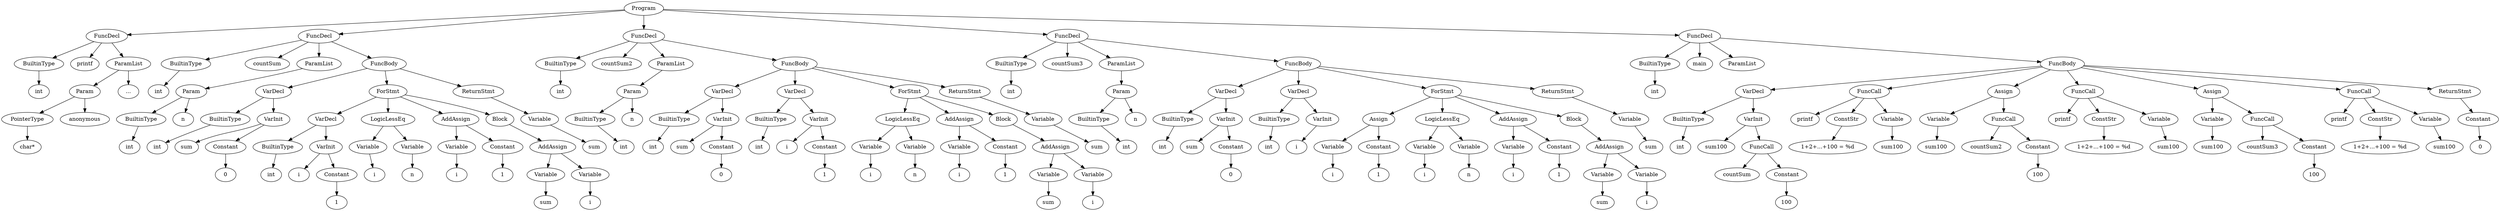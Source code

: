 digraph {
Program [label = Program]
Program -> FuncDecl_4796668112
FuncDecl_4796668112 [label = FuncDecl]
FuncDecl_4796668112 -> BuiltinType_4796667696
BuiltinType_4796667696 [label = BuiltinType]
"int_4796667696" [label = "int"]
BuiltinType_4796667696 -> "int_4796667696"
printf_4796668112[ label = printf]
FuncDecl_4796668112 -> printf_4796668112
FuncDecl_4796668112 -> ParamList_4796668064
ParamList_4796668064 [label = ParamList]
ParamList_4796668064 -> Param_4796668016
Param_4796668016 [label = Param]
Param_4796668016 -> PointerType_4796667952
PointerType_4796667952 [label = PointerType]
"char*_4796667952" [label = "char*"]
PointerType_4796667952 -> "char*_4796667952"
anonymous_4796668016 [label = anonymous]
Param_4796668016 -> anonymous_4796668016
"..._4796668064" [label = "..."]
ParamList_4796668064 -> "..._4796668064"
Program -> FuncDecl_4796667472
FuncDecl_4796667472 [label = FuncDecl]
FuncDecl_4796667472 -> BuiltinType_4796668176
BuiltinType_4796668176 [label = BuiltinType]
"int_4796668176" [label = "int"]
BuiltinType_4796668176 -> "int_4796668176"
countSum_4796667472[ label = countSum]
FuncDecl_4796667472 -> countSum_4796667472
FuncDecl_4796667472 -> ParamList_4796668416
ParamList_4796668416 [label = ParamList]
ParamList_4796668416 -> Param_4796668368
Param_4796668368 [label = Param]
Param_4796668368 -> BuiltinType_4796668272
BuiltinType_4796668272 [label = BuiltinType]
"int_4796668272" [label = "int"]
BuiltinType_4796668272 -> "int_4796668272"
n_4796668368 [label = n]
Param_4796668368 -> n_4796668368
FuncDecl_4796667472 -> FuncBody_4796231840
FuncBody_4796231840 [label = FuncBody]
FuncBody_4796231840 -> VarDecl_4796668880
VarDecl_4796668880 [label = VarDecl]
VarDecl_4796668880 -> BuiltinType_4796668640
BuiltinType_4796668640 [label = BuiltinType]
"int_4796668640" [label = "int"]
BuiltinType_4796668640 -> "int_4796668640"
VarDecl_4796668880 -> VarInit_4796668800
VarInit_4796668800 [label = VarInit]
sum_4796668800 [label = sum]
VarInit_4796668800 -> sum_4796668800
VarInit_4796668800 -> Constant_4796668736
Constant_4796668736 [label = Constant]
int_4796668736 [label = "0"]
Constant_4796668736 -> int_4796668736
FuncBody_4796231840 -> ForStmt_4796669696
ForStmt_4796669696 [label = ForStmt]
ForStmt_4796669696 -> VarDecl_4796669152
VarDecl_4796669152 [label = VarDecl]
VarDecl_4796669152 -> BuiltinType_4796668912
BuiltinType_4796668912 [label = BuiltinType]
"int_4796668912" [label = "int"]
BuiltinType_4796668912 -> "int_4796668912"
VarDecl_4796669152 -> VarInit_4796669072
VarInit_4796669072 [label = VarInit]
i_4796669072 [label = i]
VarInit_4796669072 -> i_4796669072
VarInit_4796669072 -> Constant_4796669008
Constant_4796669008 [label = Constant]
int_4796669008 [label = "1"]
Constant_4796669008 -> int_4796669008
ForStmt_4796669696 -> LogicLessEq_4796669312
LogicLessEq_4796669312 [label = LogicLessEq]
LogicLessEq_4796669312 -> Variable_4796669216
Variable_4796669216 [label = Variable]
i_4796669216 [label = i]
Variable_4796669216 -> i_4796669216
LogicLessEq_4796669312 -> Variable_4796669280
Variable_4796669280 [label = Variable]
n_4796669280 [label = n]
Variable_4796669280 -> n_4796669280
ForStmt_4796669696 -> AddAssign_4796669472
AddAssign_4796669472 [label = AddAssign]
AddAssign_4796669472 -> Variable_4796669376
Variable_4796669376 [label = Variable]
i_4796669376 [label = i]
Variable_4796669376 -> i_4796669376
AddAssign_4796669472 -> Constant_4796669408
Constant_4796669408 [label = Constant]
int_4796669408 [label = "1"]
Constant_4796669408 -> int_4796669408
ForStmt_4796669696 -> Block_4796432448
Block_4796432448 [label = Block]
Block_4796432448 -> AddAssign_4796669664
AddAssign_4796669664 [label = AddAssign]
AddAssign_4796669664 -> Variable_4796669568
Variable_4796669568 [label = Variable]
sum_4796669568 [label = sum]
Variable_4796669568 -> sum_4796669568
AddAssign_4796669664 -> Variable_4796669632
Variable_4796669632 [label = Variable]
i_4796669632 [label = i]
Variable_4796669632 -> i_4796669632
FuncBody_4796231840 -> ReturnStmt_4796441168
ReturnStmt_4796441168 [label = ReturnStmt]
ReturnStmt_4796441168 -> Variable_4796667408
Variable_4796667408 [label = Variable]
sum_4796667408 [label = sum]
Variable_4796667408 -> sum_4796667408
Program -> FuncDecl_4796671232
FuncDecl_4796671232 [label = FuncDecl]
FuncDecl_4796671232 -> BuiltinType_4796667536
BuiltinType_4796667536 [label = BuiltinType]
"int_4796667536" [label = "int"]
BuiltinType_4796667536 -> "int_4796667536"
countSum2_4796671232[ label = countSum2]
FuncDecl_4796671232 -> countSum2_4796671232
FuncDecl_4796671232 -> ParamList_4796669920
ParamList_4796669920 [label = ParamList]
ParamList_4796669920 -> Param_4796669872
Param_4796669872 [label = Param]
Param_4796669872 -> BuiltinType_4796669776
BuiltinType_4796669776 [label = BuiltinType]
"int_4796669776" [label = "int"]
BuiltinType_4796669776 -> "int_4796669776"
n_4796669872 [label = n]
Param_4796669872 -> n_4796669872
FuncDecl_4796671232 -> FuncBody_4796671216
FuncBody_4796671216 [label = FuncBody]
FuncBody_4796671216 -> VarDecl_4796670240
VarDecl_4796670240 [label = VarDecl]
VarDecl_4796670240 -> BuiltinType_4796670000
BuiltinType_4796670000 [label = BuiltinType]
"int_4796670000" [label = "int"]
BuiltinType_4796670000 -> "int_4796670000"
VarDecl_4796670240 -> VarInit_4796670160
VarInit_4796670160 [label = VarInit]
sum_4796670160 [label = sum]
VarInit_4796670160 -> sum_4796670160
VarInit_4796670160 -> Constant_4796670096
Constant_4796670096 [label = Constant]
int_4796670096 [label = "0"]
Constant_4796670096 -> int_4796670096
FuncBody_4796671216 -> VarDecl_4796670512
VarDecl_4796670512 [label = VarDecl]
VarDecl_4796670512 -> BuiltinType_4796670272
BuiltinType_4796670272 [label = BuiltinType]
"int_4796670272" [label = "int"]
BuiltinType_4796670272 -> "int_4796670272"
VarDecl_4796670512 -> VarInit_4796670432
VarInit_4796670432 [label = VarInit]
i_4796670432 [label = i]
VarInit_4796670432 -> i_4796670432
VarInit_4796670432 -> Constant_4796670368
Constant_4796670368 [label = Constant]
int_4796670368 [label = "1"]
Constant_4796670368 -> int_4796670368
FuncBody_4796671216 -> ForStmt_4796671072
ForStmt_4796671072 [label = ForStmt]
ForStmt_4796671072 -> LogicLessEq_4796670672
LogicLessEq_4796670672 [label = LogicLessEq]
LogicLessEq_4796670672 -> Variable_4796670576
Variable_4796670576 [label = Variable]
i_4796670576 [label = i]
Variable_4796670576 -> i_4796670576
LogicLessEq_4796670672 -> Variable_4796670640
Variable_4796670640 [label = Variable]
n_4796670640 [label = n]
Variable_4796670640 -> n_4796670640
ForStmt_4796671072 -> AddAssign_4796670832
AddAssign_4796670832 [label = AddAssign]
AddAssign_4796670832 -> Variable_4796670736
Variable_4796670736 [label = Variable]
i_4796670736 [label = i]
Variable_4796670736 -> i_4796670736
AddAssign_4796670832 -> Constant_4796670768
Constant_4796670768 [label = Constant]
int_4796670768 [label = "1"]
Constant_4796670768 -> int_4796670768
ForStmt_4796671072 -> Block_4796671056
Block_4796671056 [label = Block]
Block_4796671056 -> AddAssign_4796671024
AddAssign_4796671024 [label = AddAssign]
AddAssign_4796671024 -> Variable_4796670928
Variable_4796670928 [label = Variable]
sum_4796670928 [label = sum]
Variable_4796670928 -> sum_4796670928
AddAssign_4796671024 -> Variable_4796670992
Variable_4796670992 [label = Variable]
i_4796670992 [label = i]
Variable_4796670992 -> i_4796670992
FuncBody_4796671216 -> ReturnStmt_4796210928
ReturnStmt_4796210928 [label = ReturnStmt]
ReturnStmt_4796210928 -> Variable_4796671184
Variable_4796671184 [label = Variable]
sum_4796671184 [label = sum]
Variable_4796671184 -> sum_4796671184
Program -> FuncDecl_4796673040
FuncDecl_4796673040 [label = FuncDecl]
FuncDecl_4796673040 -> BuiltinType_4796671328
BuiltinType_4796671328 [label = BuiltinType]
"int_4796671328" [label = "int"]
BuiltinType_4796671328 -> "int_4796671328"
countSum3_4796673040[ label = countSum3]
FuncDecl_4796673040 -> countSum3_4796673040
FuncDecl_4796673040 -> ParamList_4796671568
ParamList_4796671568 [label = ParamList]
ParamList_4796671568 -> Param_4796671520
Param_4796671520 [label = Param]
Param_4796671520 -> BuiltinType_4796671424
BuiltinType_4796671424 [label = BuiltinType]
"int_4796671424" [label = "int"]
BuiltinType_4796671424 -> "int_4796671424"
n_4796671520 [label = n]
Param_4796671520 -> n_4796671520
FuncDecl_4796673040 -> FuncBody_4796673024
FuncBody_4796673024 [label = FuncBody]
FuncBody_4796673024 -> VarDecl_4796671904
VarDecl_4796671904 [label = VarDecl]
VarDecl_4796671904 -> BuiltinType_4796671648
BuiltinType_4796671648 [label = BuiltinType]
"int_4796671648" [label = "int"]
BuiltinType_4796671648 -> "int_4796671648"
VarDecl_4796671904 -> VarInit_4796671808
VarInit_4796671808 [label = VarInit]
sum_4796671808 [label = sum]
VarInit_4796671808 -> sum_4796671808
VarInit_4796671808 -> Constant_4796671744
Constant_4796671744 [label = Constant]
int_4796671744 [label = "0"]
Constant_4796671744 -> int_4796671744
FuncBody_4796673024 -> VarDecl_4796672144
VarDecl_4796672144 [label = VarDecl]
VarDecl_4796672144 -> BuiltinType_4796671952
BuiltinType_4796671952 [label = BuiltinType]
"int_4796671952" [label = "int"]
BuiltinType_4796671952 -> "int_4796671952"
VarDecl_4796672144 -> VarInit_4796672048
VarInit_4796672048 [label = VarInit]
i_4796672048 [label = i]
VarInit_4796672048 -> i_4796672048
FuncBody_4796673024 -> ForStmt_4796672880
ForStmt_4796672880 [label = ForStmt]
ForStmt_4796672880 -> Assign_4796672320
Assign_4796672320 [label = Assign]
Assign_4796672320 -> Variable_4796672224
Variable_4796672224 [label = Variable]
i_4796672224 [label = i]
Variable_4796672224 -> i_4796672224
Assign_4796672320 -> Constant_4796672256
Constant_4796672256 [label = Constant]
int_4796672256 [label = "1"]
Constant_4796672256 -> int_4796672256
ForStmt_4796672880 -> LogicLessEq_4796672480
LogicLessEq_4796672480 [label = LogicLessEq]
LogicLessEq_4796672480 -> Variable_4796672384
Variable_4796672384 [label = Variable]
i_4796672384 [label = i]
Variable_4796672384 -> i_4796672384
LogicLessEq_4796672480 -> Variable_4796672448
Variable_4796672448 [label = Variable]
n_4796672448 [label = n]
Variable_4796672448 -> n_4796672448
ForStmt_4796672880 -> AddAssign_4796672640
AddAssign_4796672640 [label = AddAssign]
AddAssign_4796672640 -> Variable_4796672544
Variable_4796672544 [label = Variable]
i_4796672544 [label = i]
Variable_4796672544 -> i_4796672544
AddAssign_4796672640 -> Constant_4796672576
Constant_4796672576 [label = Constant]
int_4796672576 [label = "1"]
Constant_4796672576 -> int_4796672576
ForStmt_4796672880 -> Block_4796672864
Block_4796672864 [label = Block]
Block_4796672864 -> AddAssign_4796672832
AddAssign_4796672832 [label = AddAssign]
AddAssign_4796672832 -> Variable_4796672736
Variable_4796672736 [label = Variable]
sum_4796672736 [label = sum]
Variable_4796672736 -> sum_4796672736
AddAssign_4796672832 -> Variable_4796672800
Variable_4796672800 [label = Variable]
i_4796672800 [label = i]
Variable_4796672800 -> i_4796672800
FuncBody_4796673024 -> ReturnStmt_4796672176
ReturnStmt_4796672176 [label = ReturnStmt]
ReturnStmt_4796672176 -> Variable_4796672992
Variable_4796672992 [label = Variable]
sum_4796672992 [label = sum]
Variable_4796672992 -> sum_4796672992
Program -> FuncDecl_4796675392
FuncDecl_4796675392 [label = FuncDecl]
FuncDecl_4796675392 -> BuiltinType_4796673104
BuiltinType_4796673104 [label = BuiltinType]
"int_4796673104" [label = "int"]
BuiltinType_4796673104 -> "int_4796673104"
main_4796675392[ label = main]
FuncDecl_4796675392 -> main_4796675392
FuncDecl_4796675392 -> ParamList_4796673200
ParamList_4796673200 [label = ParamList]
FuncDecl_4796675392 -> FuncBody_4796675376
FuncBody_4796675376 [label = FuncBody]
FuncBody_4796675376 -> VarDecl_4796673664
VarDecl_4796673664 [label = VarDecl]
VarDecl_4796673664 -> BuiltinType_4796673280
BuiltinType_4796673280 [label = BuiltinType]
"int_4796673280" [label = "int"]
BuiltinType_4796673280 -> "int_4796673280"
VarDecl_4796673664 -> VarInit_4796673568
VarInit_4796673568 [label = VarInit]
sum100_4796673568 [label = sum100]
VarInit_4796673568 -> sum100_4796673568
VarInit_4796673568 -> FuncCall_4796673520
FuncCall_4796673520 [label = FuncCall]
countSum_4796673520[ label = countSum]
FuncCall_4796673520 -> countSum_4796673520
FuncCall_4796673520 -> Constant_4796673408
Constant_4796673408 [label = Constant]
int_4796673408 [label = "100"]
Constant_4796673408 -> int_4796673408
FuncBody_4796675376 -> FuncCall_4796674000
FuncCall_4796674000 [label = FuncCall]
printf_4796674000[ label = printf]
FuncCall_4796674000 -> printf_4796674000
FuncCall_4796674000 -> ConstStr_4796673776
ConstStr_4796673776 [label = ConstStr]
str_4796673776 [label = "1+2+...+100 = %d"]
ConstStr_4796673776 -> str_4796673776
FuncCall_4796674000 -> Variable_4796673952
Variable_4796673952 [label = Variable]
sum100_4796673952 [label = sum100]
Variable_4796673952 -> sum100_4796673952
FuncBody_4796675376 -> Assign_4796674288
Assign_4796674288 [label = Assign]
Assign_4796674288 -> Variable_4796674080
Variable_4796674080 [label = Variable]
sum100_4796674080 [label = sum100]
Variable_4796674080 -> sum100_4796674080
Assign_4796674288 -> FuncCall_4796674240
FuncCall_4796674240 [label = FuncCall]
countSum2_4796674240[ label = countSum2]
FuncCall_4796674240 -> countSum2_4796674240
FuncCall_4796674240 -> Constant_4796674144
Constant_4796674144 [label = Constant]
int_4796674144 [label = "100"]
Constant_4796674144 -> int_4796674144
FuncBody_4796675376 -> FuncCall_4796674624
FuncCall_4796674624 [label = FuncCall]
printf_4796674624[ label = printf]
FuncCall_4796674624 -> printf_4796674624
FuncCall_4796674624 -> ConstStr_4796674416
ConstStr_4796674416 [label = ConstStr]
str_4796674416 [label = "1+2+...+100 = %d"]
ConstStr_4796674416 -> str_4796674416
FuncCall_4796674624 -> Variable_4796674576
Variable_4796674576 [label = Variable]
sum100_4796674576 [label = sum100]
Variable_4796674576 -> sum100_4796674576
FuncBody_4796675376 -> Assign_4796674912
Assign_4796674912 [label = Assign]
Assign_4796674912 -> Variable_4796674704
Variable_4796674704 [label = Variable]
sum100_4796674704 [label = sum100]
Variable_4796674704 -> sum100_4796674704
Assign_4796674912 -> FuncCall_4796674864
FuncCall_4796674864 [label = FuncCall]
countSum3_4796674864[ label = countSum3]
FuncCall_4796674864 -> countSum3_4796674864
FuncCall_4796674864 -> Constant_4796674768
Constant_4796674768 [label = Constant]
int_4796674768 [label = "100"]
Constant_4796674768 -> int_4796674768
FuncBody_4796675376 -> FuncCall_4796675264
FuncCall_4796675264 [label = FuncCall]
printf_4796675264[ label = printf]
FuncCall_4796675264 -> printf_4796675264
FuncCall_4796675264 -> ConstStr_4796675040
ConstStr_4796675040 [label = ConstStr]
str_4796675040 [label = "1+2+...+100 = %d"]
ConstStr_4796675040 -> str_4796675040
FuncCall_4796675264 -> Variable_4796675216
Variable_4796675216 [label = Variable]
sum100_4796675216 [label = sum100]
Variable_4796675216 -> sum100_4796675216
FuncBody_4796675376 -> ReturnStmt_4796675168
ReturnStmt_4796675168 [label = ReturnStmt]
ReturnStmt_4796675168 -> Constant_4796675312
Constant_4796675312 [label = Constant]
int_4796675312 [label = "0"]
Constant_4796675312 -> int_4796675312
}
